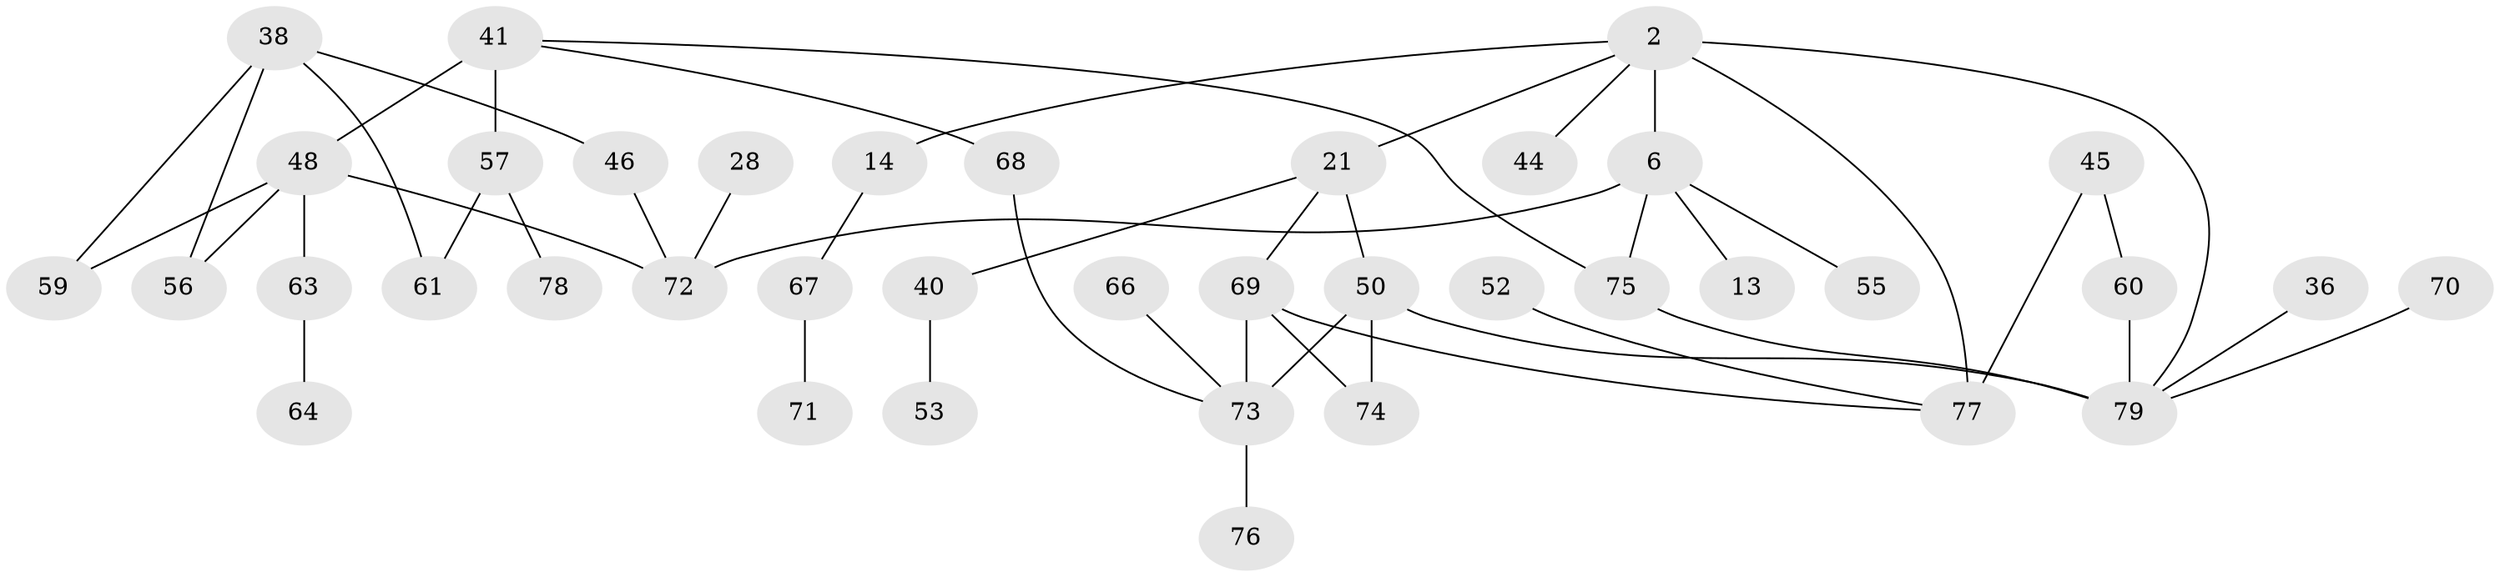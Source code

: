 // original degree distribution, {5: 0.05063291139240506, 6: 0.02531645569620253, 2: 0.3924050632911392, 3: 0.22784810126582278, 7: 0.02531645569620253, 1: 0.22784810126582278, 4: 0.05063291139240506}
// Generated by graph-tools (version 1.1) at 2025/45/03/04/25 21:45:21]
// undirected, 39 vertices, 49 edges
graph export_dot {
graph [start="1"]
  node [color=gray90,style=filled];
  2 [super="+1"];
  6;
  13;
  14;
  21 [super="+3"];
  28;
  36;
  38;
  40 [super="+16"];
  41;
  44;
  45;
  46 [super="+24"];
  48 [super="+34"];
  50 [super="+7+17+18"];
  52;
  53;
  55;
  56;
  57;
  59;
  60 [super="+27"];
  61;
  63;
  64;
  66;
  67;
  68;
  69 [super="+49"];
  70;
  71;
  72 [super="+9+58"];
  73 [super="+51+65"];
  74;
  75 [super="+42+30+15+47"];
  76;
  77 [super="+29+11"];
  78;
  79 [super="+37+33"];
  2 -- 14;
  2 -- 44;
  2 -- 6 [weight=2];
  2 -- 21 [weight=2];
  2 -- 77 [weight=2];
  2 -- 79;
  6 -- 13;
  6 -- 55;
  6 -- 72 [weight=2];
  6 -- 75;
  14 -- 67;
  21 -- 50;
  21 -- 40;
  21 -- 69;
  28 -- 72;
  36 -- 79;
  38 -- 61;
  38 -- 59;
  38 -- 56;
  38 -- 46;
  40 -- 53;
  41 -- 57;
  41 -- 68;
  41 -- 48 [weight=2];
  41 -- 75;
  45 -- 60;
  45 -- 77;
  46 -- 72;
  48 -- 56;
  48 -- 72;
  48 -- 59;
  48 -- 63;
  50 -- 74;
  50 -- 79 [weight=2];
  50 -- 73 [weight=4];
  52 -- 77;
  57 -- 61;
  57 -- 78;
  60 -- 79;
  63 -- 64;
  66 -- 73;
  67 -- 71;
  68 -- 73;
  69 -- 74;
  69 -- 77;
  69 -- 73;
  70 -- 79;
  73 -- 76;
  75 -- 79;
}
